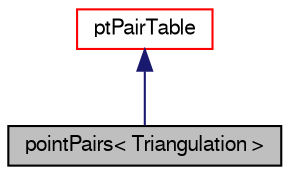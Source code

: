 digraph "pointPairs&lt; Triangulation &gt;"
{
  bgcolor="transparent";
  edge [fontname="FreeSans",fontsize="10",labelfontname="FreeSans",labelfontsize="10"];
  node [fontname="FreeSans",fontsize="10",shape=record];
  Node6 [label="pointPairs\< Triangulation \>",height=0.2,width=0.4,color="black", fillcolor="grey75", style="filled", fontcolor="black"];
  Node7 -> Node6 [dir="back",color="midnightblue",fontsize="10",style="solid",fontname="FreeSans"];
  Node7 [label="ptPairTable",height=0.2,width=0.4,color="red",URL="$a25690.html",tooltip="A HashTable with keys but without contents. "];
}
